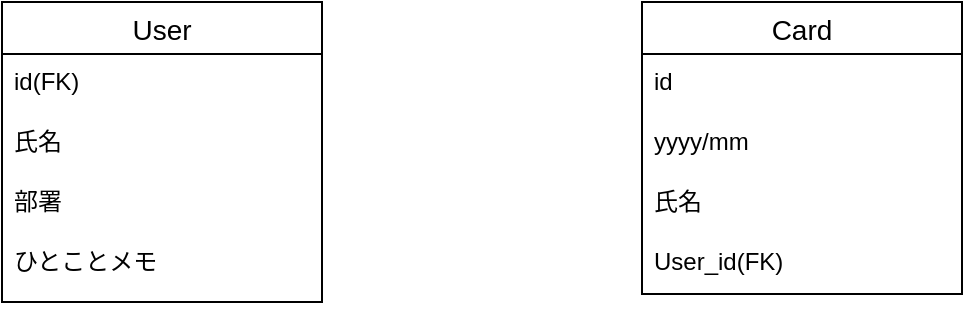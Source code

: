 <mxfile version="20.8.20" type="github">
  <diagram name="ページ1" id="mdwBfj3XyD9eccQEyP6K">
    <mxGraphModel dx="1008" dy="627" grid="1" gridSize="10" guides="1" tooltips="1" connect="1" arrows="1" fold="1" page="1" pageScale="1" pageWidth="827" pageHeight="1169" math="0" shadow="0">
      <root>
        <mxCell id="0" />
        <mxCell id="1" parent="0" />
        <mxCell id="ZjeEF0Z2jPMXGRNKsKJs-1" value="Card" style="swimlane;fontStyle=0;childLayout=stackLayout;horizontal=1;startSize=26;horizontalStack=0;resizeParent=1;resizeParentMax=0;resizeLast=0;collapsible=1;marginBottom=0;align=center;fontSize=14;" parent="1" vertex="1">
          <mxGeometry x="360" y="120" width="160" height="146" as="geometry" />
        </mxCell>
        <mxCell id="ZjeEF0Z2jPMXGRNKsKJs-2" value="id" style="text;strokeColor=none;fillColor=none;spacingLeft=4;spacingRight=4;overflow=hidden;rotatable=0;points=[[0,0.5],[1,0.5]];portConstraint=eastwest;fontSize=12;" parent="ZjeEF0Z2jPMXGRNKsKJs-1" vertex="1">
          <mxGeometry y="26" width="160" height="30" as="geometry" />
        </mxCell>
        <mxCell id="ZjeEF0Z2jPMXGRNKsKJs-3" value="yyyy/mm" style="text;strokeColor=none;fillColor=none;spacingLeft=4;spacingRight=4;overflow=hidden;rotatable=0;points=[[0,0.5],[1,0.5]];portConstraint=eastwest;fontSize=12;" parent="ZjeEF0Z2jPMXGRNKsKJs-1" vertex="1">
          <mxGeometry y="56" width="160" height="30" as="geometry" />
        </mxCell>
        <mxCell id="ZjeEF0Z2jPMXGRNKsKJs-11" value="氏名" style="text;strokeColor=none;fillColor=none;spacingLeft=4;spacingRight=4;overflow=hidden;rotatable=0;points=[[0,0.5],[1,0.5]];portConstraint=eastwest;fontSize=12;" parent="ZjeEF0Z2jPMXGRNKsKJs-1" vertex="1">
          <mxGeometry y="86" width="160" height="30" as="geometry" />
        </mxCell>
        <mxCell id="ZjeEF0Z2jPMXGRNKsKJs-4" value="User_id(FK)" style="text;strokeColor=none;fillColor=none;spacingLeft=4;spacingRight=4;overflow=hidden;rotatable=0;points=[[0,0.5],[1,0.5]];portConstraint=eastwest;fontSize=12;" parent="ZjeEF0Z2jPMXGRNKsKJs-1" vertex="1">
          <mxGeometry y="116" width="160" height="30" as="geometry" />
        </mxCell>
        <mxCell id="ZjeEF0Z2jPMXGRNKsKJs-5" value="User" style="swimlane;fontStyle=0;childLayout=stackLayout;horizontal=1;startSize=26;horizontalStack=0;resizeParent=1;resizeParentMax=0;resizeLast=0;collapsible=1;marginBottom=0;align=center;fontSize=14;" parent="1" vertex="1">
          <mxGeometry x="40" y="120" width="160" height="150" as="geometry">
            <mxRectangle x="80" y="120" width="70" height="30" as="alternateBounds" />
          </mxGeometry>
        </mxCell>
        <mxCell id="ZjeEF0Z2jPMXGRNKsKJs-6" value="id(FK)" style="text;strokeColor=none;fillColor=none;spacingLeft=4;spacingRight=4;overflow=hidden;rotatable=0;points=[[0,0.5],[1,0.5]];portConstraint=eastwest;fontSize=12;" parent="ZjeEF0Z2jPMXGRNKsKJs-5" vertex="1">
          <mxGeometry y="26" width="160" height="30" as="geometry" />
        </mxCell>
        <mxCell id="ZjeEF0Z2jPMXGRNKsKJs-9" value="氏名" style="text;strokeColor=none;fillColor=none;spacingLeft=4;spacingRight=4;overflow=hidden;rotatable=0;points=[[0,0.5],[1,0.5]];portConstraint=eastwest;fontSize=12;" parent="ZjeEF0Z2jPMXGRNKsKJs-5" vertex="1">
          <mxGeometry y="56" width="160" height="30" as="geometry" />
        </mxCell>
        <mxCell id="ZjeEF0Z2jPMXGRNKsKJs-10" value="部署" style="text;strokeColor=none;fillColor=none;spacingLeft=4;spacingRight=4;overflow=hidden;rotatable=0;points=[[0,0.5],[1,0.5]];portConstraint=eastwest;fontSize=12;" parent="ZjeEF0Z2jPMXGRNKsKJs-5" vertex="1">
          <mxGeometry y="86" width="160" height="30" as="geometry" />
        </mxCell>
        <mxCell id="ZjeEF0Z2jPMXGRNKsKJs-8" value="ひとことメモ" style="text;strokeColor=none;fillColor=none;spacingLeft=4;spacingRight=4;overflow=hidden;rotatable=0;points=[[0,0.5],[1,0.5]];portConstraint=eastwest;fontSize=12;" parent="ZjeEF0Z2jPMXGRNKsKJs-5" vertex="1">
          <mxGeometry y="116" width="160" height="34" as="geometry" />
        </mxCell>
      </root>
    </mxGraphModel>
  </diagram>
</mxfile>
